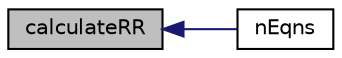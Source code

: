 digraph "calculateRR"
{
  bgcolor="transparent";
  edge [fontname="Helvetica",fontsize="10",labelfontname="Helvetica",labelfontsize="10"];
  node [fontname="Helvetica",fontsize="10",shape=record];
  rankdir="LR";
  Node82 [label="calculateRR",height=0.2,width=0.4,color="black", fillcolor="grey75", style="filled", fontcolor="black"];
  Node82 -> Node83 [dir="back",color="midnightblue",fontsize="10",style="solid",fontname="Helvetica"];
  Node83 [label="nEqns",height=0.2,width=0.4,color="black",URL="$a31053.html#aab278677ce254c726b8859d3832ec12f",tooltip="Number of ODE&#39;s to solve. "];
}
